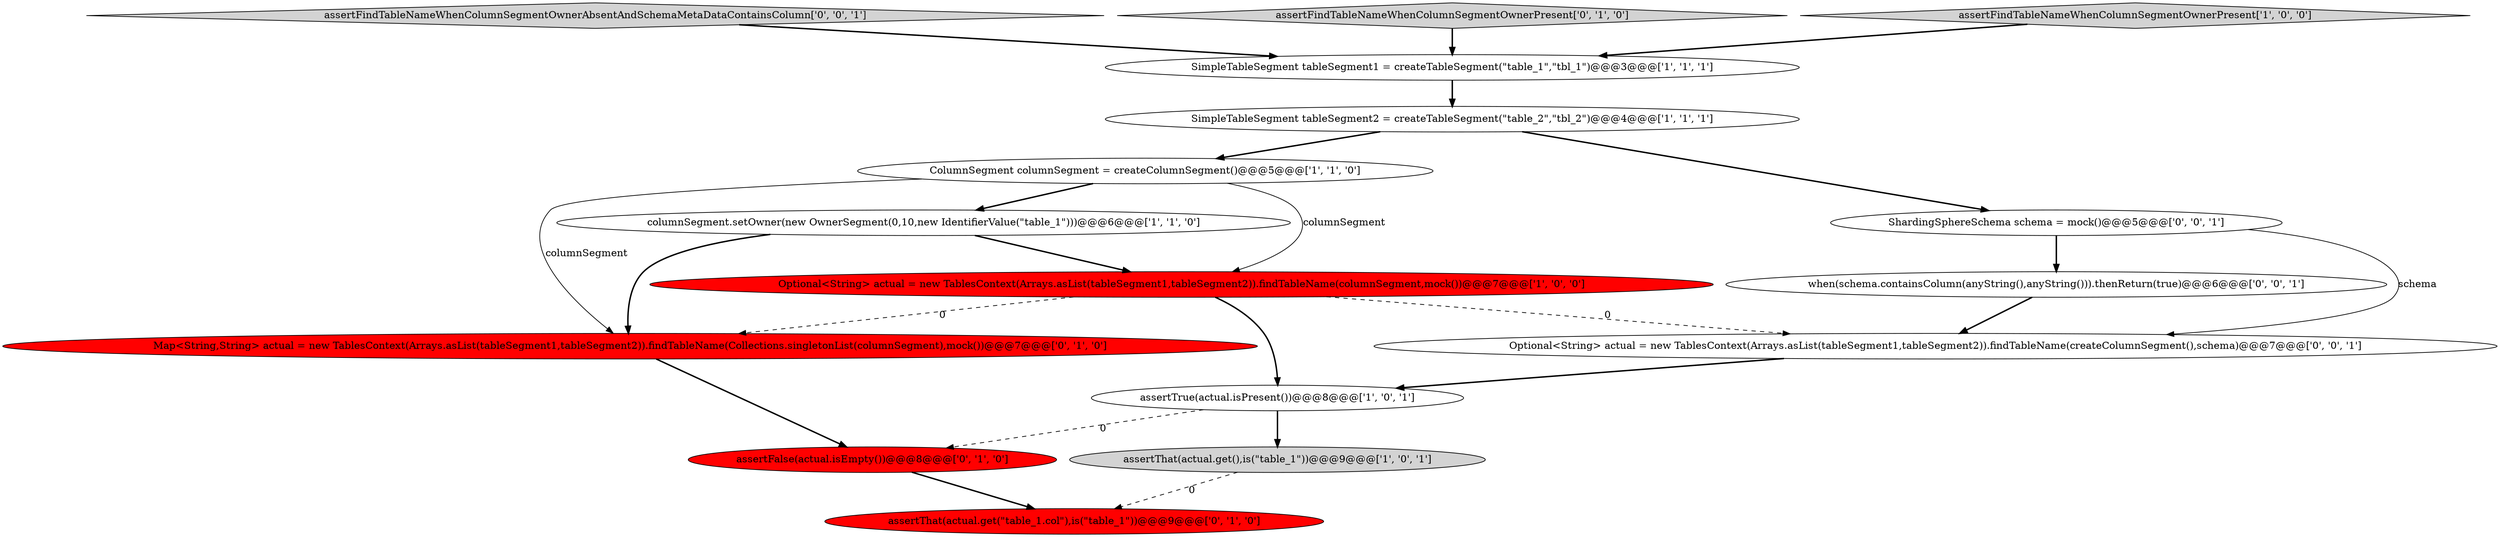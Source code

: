 digraph {
12 [style = filled, label = "assertFindTableNameWhenColumnSegmentOwnerAbsentAndSchemaMetaDataContainsColumn['0', '0', '1']", fillcolor = lightgray, shape = diamond image = "AAA0AAABBB3BBB"];
2 [style = filled, label = "assertTrue(actual.isPresent())@@@8@@@['1', '0', '1']", fillcolor = white, shape = ellipse image = "AAA0AAABBB1BBB"];
1 [style = filled, label = "SimpleTableSegment tableSegment2 = createTableSegment(\"table_2\",\"tbl_2\")@@@4@@@['1', '1', '1']", fillcolor = white, shape = ellipse image = "AAA0AAABBB1BBB"];
4 [style = filled, label = "assertThat(actual.get(),is(\"table_1\"))@@@9@@@['1', '0', '1']", fillcolor = lightgray, shape = ellipse image = "AAA0AAABBB1BBB"];
10 [style = filled, label = "assertFindTableNameWhenColumnSegmentOwnerPresent['0', '1', '0']", fillcolor = lightgray, shape = diamond image = "AAA0AAABBB2BBB"];
0 [style = filled, label = "ColumnSegment columnSegment = createColumnSegment()@@@5@@@['1', '1', '0']", fillcolor = white, shape = ellipse image = "AAA0AAABBB1BBB"];
9 [style = filled, label = "assertThat(actual.get(\"table_1.col\"),is(\"table_1\"))@@@9@@@['0', '1', '0']", fillcolor = red, shape = ellipse image = "AAA1AAABBB2BBB"];
13 [style = filled, label = "when(schema.containsColumn(anyString(),anyString())).thenReturn(true)@@@6@@@['0', '0', '1']", fillcolor = white, shape = ellipse image = "AAA0AAABBB3BBB"];
6 [style = filled, label = "Optional<String> actual = new TablesContext(Arrays.asList(tableSegment1,tableSegment2)).findTableName(columnSegment,mock())@@@7@@@['1', '0', '0']", fillcolor = red, shape = ellipse image = "AAA1AAABBB1BBB"];
15 [style = filled, label = "ShardingSphereSchema schema = mock()@@@5@@@['0', '0', '1']", fillcolor = white, shape = ellipse image = "AAA0AAABBB3BBB"];
3 [style = filled, label = "columnSegment.setOwner(new OwnerSegment(0,10,new IdentifierValue(\"table_1\")))@@@6@@@['1', '1', '0']", fillcolor = white, shape = ellipse image = "AAA0AAABBB1BBB"];
5 [style = filled, label = "SimpleTableSegment tableSegment1 = createTableSegment(\"table_1\",\"tbl_1\")@@@3@@@['1', '1', '1']", fillcolor = white, shape = ellipse image = "AAA0AAABBB1BBB"];
8 [style = filled, label = "assertFalse(actual.isEmpty())@@@8@@@['0', '1', '0']", fillcolor = red, shape = ellipse image = "AAA1AAABBB2BBB"];
14 [style = filled, label = "Optional<String> actual = new TablesContext(Arrays.asList(tableSegment1,tableSegment2)).findTableName(createColumnSegment(),schema)@@@7@@@['0', '0', '1']", fillcolor = white, shape = ellipse image = "AAA0AAABBB3BBB"];
7 [style = filled, label = "assertFindTableNameWhenColumnSegmentOwnerPresent['1', '0', '0']", fillcolor = lightgray, shape = diamond image = "AAA0AAABBB1BBB"];
11 [style = filled, label = "Map<String,String> actual = new TablesContext(Arrays.asList(tableSegment1,tableSegment2)).findTableName(Collections.singletonList(columnSegment),mock())@@@7@@@['0', '1', '0']", fillcolor = red, shape = ellipse image = "AAA1AAABBB2BBB"];
0->3 [style = bold, label=""];
15->13 [style = bold, label=""];
12->5 [style = bold, label=""];
0->6 [style = solid, label="columnSegment"];
1->15 [style = bold, label=""];
6->11 [style = dashed, label="0"];
3->11 [style = bold, label=""];
3->6 [style = bold, label=""];
1->0 [style = bold, label=""];
6->14 [style = dashed, label="0"];
2->4 [style = bold, label=""];
2->8 [style = dashed, label="0"];
6->2 [style = bold, label=""];
5->1 [style = bold, label=""];
4->9 [style = dashed, label="0"];
7->5 [style = bold, label=""];
10->5 [style = bold, label=""];
8->9 [style = bold, label=""];
11->8 [style = bold, label=""];
14->2 [style = bold, label=""];
0->11 [style = solid, label="columnSegment"];
13->14 [style = bold, label=""];
15->14 [style = solid, label="schema"];
}

